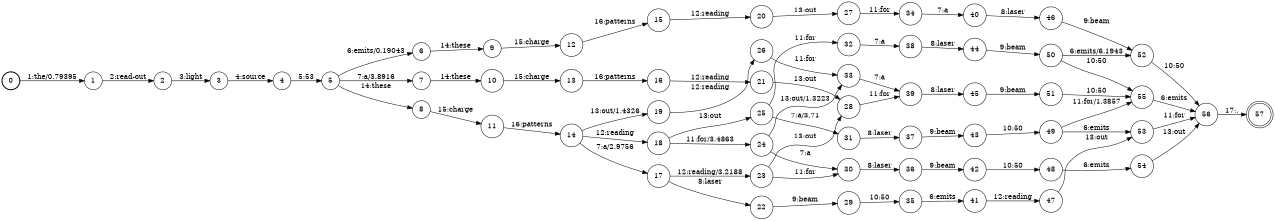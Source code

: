 digraph FST {
rankdir = LR;
size = "8.5,11";
label = "";
center = 1;
orientation = Portrait;
ranksep = "0.4";
nodesep = "0.25";
0 [label = "0", shape = circle, style = bold, fontsize = 14]
	0 -> 1 [label = "1:the/0.79395", fontsize = 14];
1 [label = "1", shape = circle, style = solid, fontsize = 14]
	1 -> 2 [label = "2:read-out", fontsize = 14];
2 [label = "2", shape = circle, style = solid, fontsize = 14]
	2 -> 3 [label = "3:light", fontsize = 14];
3 [label = "3", shape = circle, style = solid, fontsize = 14]
	3 -> 4 [label = "4:source", fontsize = 14];
4 [label = "4", shape = circle, style = solid, fontsize = 14]
	4 -> 5 [label = "5:53", fontsize = 14];
5 [label = "5", shape = circle, style = solid, fontsize = 14]
	5 -> 6 [label = "6:emits/0.19043", fontsize = 14];
	5 -> 7 [label = "7:a/3.8916", fontsize = 14];
	5 -> 8 [label = "14:these", fontsize = 14];
6 [label = "6", shape = circle, style = solid, fontsize = 14]
	6 -> 9 [label = "14:these", fontsize = 14];
7 [label = "7", shape = circle, style = solid, fontsize = 14]
	7 -> 10 [label = "14:these", fontsize = 14];
8 [label = "8", shape = circle, style = solid, fontsize = 14]
	8 -> 11 [label = "15:charge", fontsize = 14];
9 [label = "9", shape = circle, style = solid, fontsize = 14]
	9 -> 12 [label = "15:charge", fontsize = 14];
10 [label = "10", shape = circle, style = solid, fontsize = 14]
	10 -> 13 [label = "15:charge", fontsize = 14];
11 [label = "11", shape = circle, style = solid, fontsize = 14]
	11 -> 14 [label = "16:patterns", fontsize = 14];
12 [label = "12", shape = circle, style = solid, fontsize = 14]
	12 -> 15 [label = "16:patterns", fontsize = 14];
13 [label = "13", shape = circle, style = solid, fontsize = 14]
	13 -> 16 [label = "16:patterns", fontsize = 14];
14 [label = "14", shape = circle, style = solid, fontsize = 14]
	14 -> 17 [label = "7:a/2.9756", fontsize = 14];
	14 -> 18 [label = "12:reading", fontsize = 14];
	14 -> 19 [label = "13:out/1.4326", fontsize = 14];
15 [label = "15", shape = circle, style = solid, fontsize = 14]
	15 -> 20 [label = "12:reading", fontsize = 14];
16 [label = "16", shape = circle, style = solid, fontsize = 14]
	16 -> 21 [label = "12:reading", fontsize = 14];
17 [label = "17", shape = circle, style = solid, fontsize = 14]
	17 -> 22 [label = "8:laser", fontsize = 14];
	17 -> 23 [label = "12:reading/3.2188", fontsize = 14];
18 [label = "18", shape = circle, style = solid, fontsize = 14]
	18 -> 24 [label = "11:for/3.4863", fontsize = 14];
	18 -> 25 [label = "13:out", fontsize = 14];
19 [label = "19", shape = circle, style = solid, fontsize = 14]
	19 -> 26 [label = "12:reading", fontsize = 14];
20 [label = "20", shape = circle, style = solid, fontsize = 14]
	20 -> 27 [label = "13:out", fontsize = 14];
21 [label = "21", shape = circle, style = solid, fontsize = 14]
	21 -> 28 [label = "13:out", fontsize = 14];
22 [label = "22", shape = circle, style = solid, fontsize = 14]
	22 -> 29 [label = "9:beam", fontsize = 14];
23 [label = "23", shape = circle, style = solid, fontsize = 14]
	23 -> 30 [label = "11:for", fontsize = 14];
	23 -> 28 [label = "13:out", fontsize = 14];
24 [label = "24", shape = circle, style = solid, fontsize = 14]
	24 -> 30 [label = "7:a", fontsize = 14];
	24 -> 33 [label = "13:out/1.3223", fontsize = 14];
25 [label = "25", shape = circle, style = solid, fontsize = 14]
	25 -> 31 [label = "7:a/3.71", fontsize = 14];
	25 -> 32 [label = "11:for", fontsize = 14];
26 [label = "26", shape = circle, style = solid, fontsize = 14]
	26 -> 33 [label = "11:for", fontsize = 14];
27 [label = "27", shape = circle, style = solid, fontsize = 14]
	27 -> 34 [label = "11:for", fontsize = 14];
28 [label = "28", shape = circle, style = solid, fontsize = 14]
	28 -> 39 [label = "11:for", fontsize = 14];
29 [label = "29", shape = circle, style = solid, fontsize = 14]
	29 -> 35 [label = "10:50", fontsize = 14];
30 [label = "30", shape = circle, style = solid, fontsize = 14]
	30 -> 36 [label = "8:laser", fontsize = 14];
31 [label = "31", shape = circle, style = solid, fontsize = 14]
	31 -> 37 [label = "8:laser", fontsize = 14];
32 [label = "32", shape = circle, style = solid, fontsize = 14]
	32 -> 38 [label = "7:a", fontsize = 14];
33 [label = "33", shape = circle, style = solid, fontsize = 14]
	33 -> 39 [label = "7:a", fontsize = 14];
34 [label = "34", shape = circle, style = solid, fontsize = 14]
	34 -> 40 [label = "7:a", fontsize = 14];
35 [label = "35", shape = circle, style = solid, fontsize = 14]
	35 -> 41 [label = "6:emits", fontsize = 14];
36 [label = "36", shape = circle, style = solid, fontsize = 14]
	36 -> 42 [label = "9:beam", fontsize = 14];
37 [label = "37", shape = circle, style = solid, fontsize = 14]
	37 -> 43 [label = "9:beam", fontsize = 14];
38 [label = "38", shape = circle, style = solid, fontsize = 14]
	38 -> 44 [label = "8:laser", fontsize = 14];
39 [label = "39", shape = circle, style = solid, fontsize = 14]
	39 -> 45 [label = "8:laser", fontsize = 14];
40 [label = "40", shape = circle, style = solid, fontsize = 14]
	40 -> 46 [label = "8:laser", fontsize = 14];
41 [label = "41", shape = circle, style = solid, fontsize = 14]
	41 -> 47 [label = "12:reading", fontsize = 14];
42 [label = "42", shape = circle, style = solid, fontsize = 14]
	42 -> 48 [label = "10:50", fontsize = 14];
43 [label = "43", shape = circle, style = solid, fontsize = 14]
	43 -> 49 [label = "10:50", fontsize = 14];
44 [label = "44", shape = circle, style = solid, fontsize = 14]
	44 -> 50 [label = "9:beam", fontsize = 14];
45 [label = "45", shape = circle, style = solid, fontsize = 14]
	45 -> 51 [label = "9:beam", fontsize = 14];
46 [label = "46", shape = circle, style = solid, fontsize = 14]
	46 -> 52 [label = "9:beam", fontsize = 14];
47 [label = "47", shape = circle, style = solid, fontsize = 14]
	47 -> 53 [label = "13:out", fontsize = 14];
48 [label = "48", shape = circle, style = solid, fontsize = 14]
	48 -> 54 [label = "6:emits", fontsize = 14];
49 [label = "49", shape = circle, style = solid, fontsize = 14]
	49 -> 53 [label = "6:emits", fontsize = 14];
	49 -> 55 [label = "11:for/1.3857", fontsize = 14];
50 [label = "50", shape = circle, style = solid, fontsize = 14]
	50 -> 52 [label = "6:emits/6.1943", fontsize = 14];
	50 -> 55 [label = "10:50", fontsize = 14];
51 [label = "51", shape = circle, style = solid, fontsize = 14]
	51 -> 55 [label = "10:50", fontsize = 14];
52 [label = "52", shape = circle, style = solid, fontsize = 14]
	52 -> 56 [label = "10:50", fontsize = 14];
53 [label = "53", shape = circle, style = solid, fontsize = 14]
	53 -> 56 [label = "11:for", fontsize = 14];
54 [label = "54", shape = circle, style = solid, fontsize = 14]
	54 -> 56 [label = "13:out", fontsize = 14];
55 [label = "55", shape = circle, style = solid, fontsize = 14]
	55 -> 56 [label = "6:emits", fontsize = 14];
56 [label = "56", shape = circle, style = solid, fontsize = 14]
	56 -> 57 [label = "17:.", fontsize = 14];
57 [label = "57", shape = doublecircle, style = solid, fontsize = 14]
}
